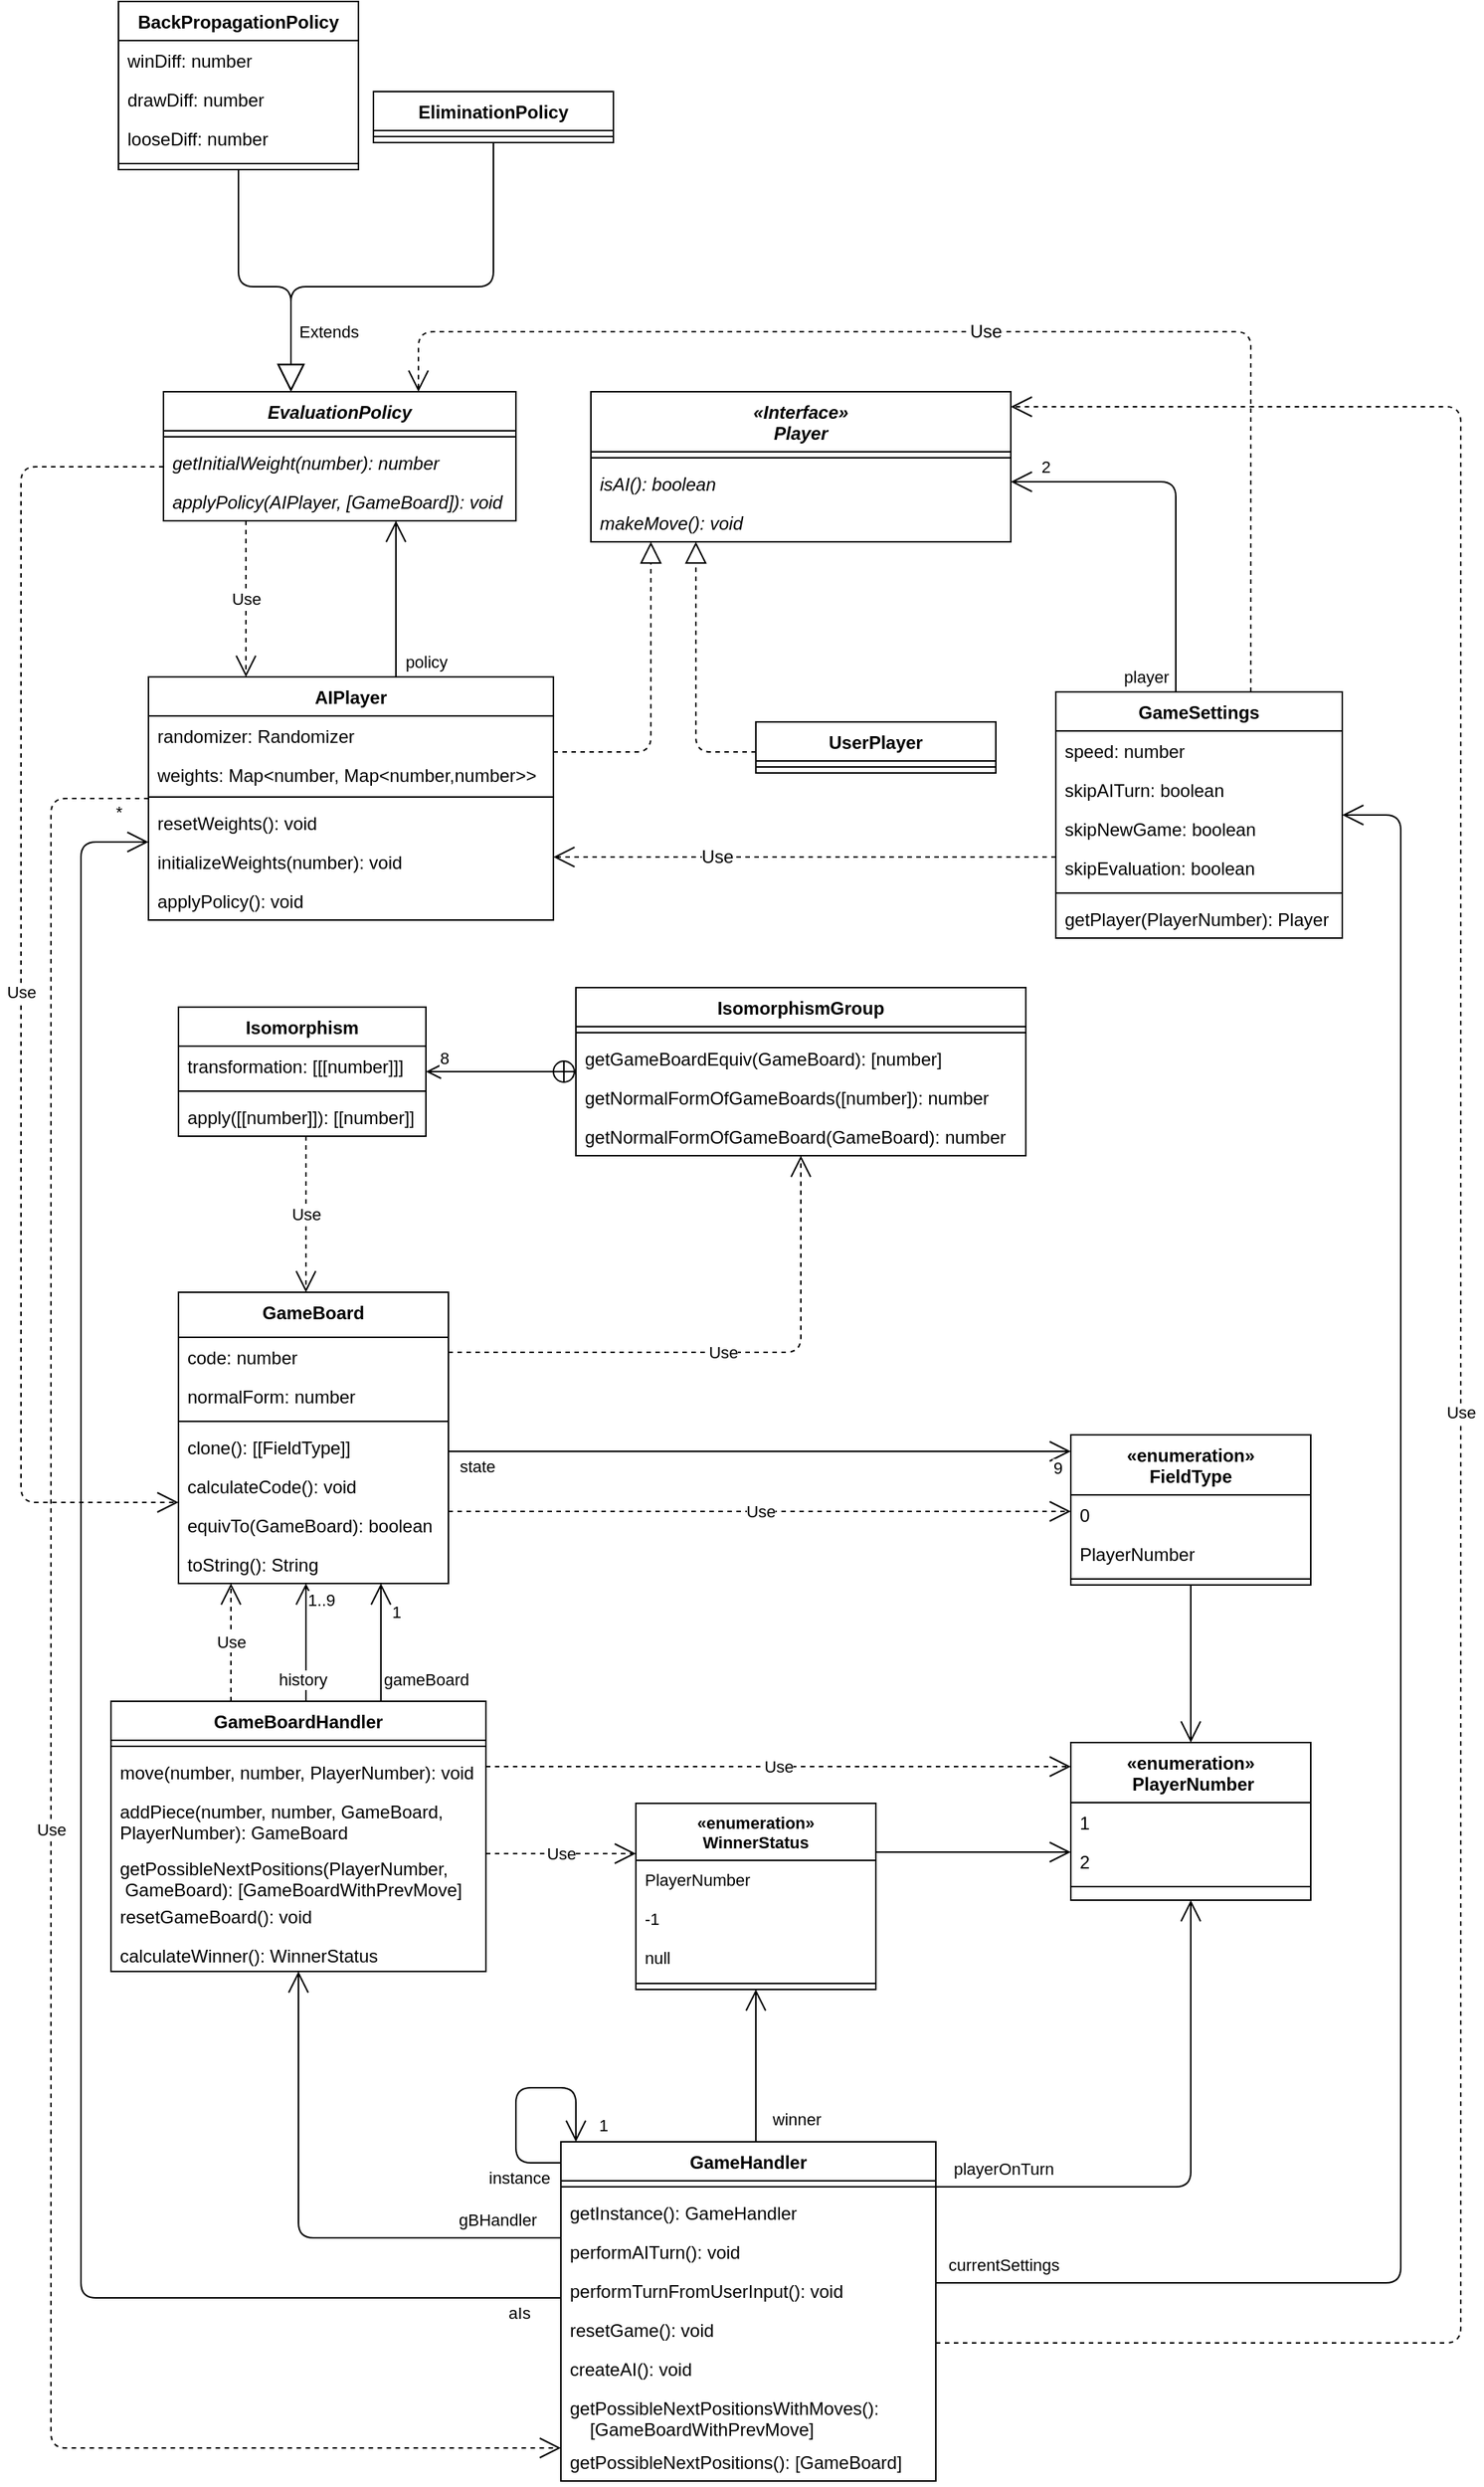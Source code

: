 <mxfile>
    <diagram id="C5RBs43oDa-KdzZeNtuy" name="Page-1">
        <mxGraphModel dx="1406" dy="779" grid="1" gridSize="10" guides="1" tooltips="1" connect="1" arrows="1" fold="1" page="1" pageScale="1" pageWidth="1000" pageHeight="1169" math="0" shadow="0">
            <root>
                <mxCell id="WIyWlLk6GJQsqaUBKTNV-0"/>
                <mxCell id="WIyWlLk6GJQsqaUBKTNV-1" parent="WIyWlLk6GJQsqaUBKTNV-0"/>
                <mxCell id="q7pYmEnO_Y2Cruu0NZZ4-0" value="GameBoard" style="swimlane;fontStyle=1;align=center;verticalAlign=top;childLayout=stackLayout;horizontal=1;startSize=30;horizontalStack=0;resizeParent=1;resizeLast=0;collapsible=1;marginBottom=0;rounded=0;shadow=0;strokeWidth=1;" parent="WIyWlLk6GJQsqaUBKTNV-1" vertex="1">
                    <mxGeometry x="125" y="1800" width="180" height="194" as="geometry">
                        <mxRectangle x="120" y="360" width="160" height="26" as="alternateBounds"/>
                    </mxGeometry>
                </mxCell>
                <mxCell id="q7pYmEnO_Y2Cruu0NZZ4-2" value="code: number" style="text;align=left;verticalAlign=top;spacingLeft=4;spacingRight=4;overflow=hidden;rotatable=0;points=[[0,0.5],[1,0.5]];portConstraint=eastwest;rounded=0;shadow=0;html=0;" parent="q7pYmEnO_Y2Cruu0NZZ4-0" vertex="1">
                    <mxGeometry y="30" width="180" height="26" as="geometry"/>
                </mxCell>
                <mxCell id="52" value="normalForm: number" style="text;strokeColor=none;fillColor=none;align=left;verticalAlign=top;spacingLeft=4;spacingRight=4;overflow=hidden;rotatable=0;points=[[0,0.5],[1,0.5]];portConstraint=eastwest;" parent="q7pYmEnO_Y2Cruu0NZZ4-0" vertex="1">
                    <mxGeometry y="56" width="180" height="26" as="geometry"/>
                </mxCell>
                <mxCell id="q7pYmEnO_Y2Cruu0NZZ4-3" value="" style="line;html=1;strokeWidth=1;align=left;verticalAlign=middle;spacingTop=-1;spacingLeft=3;spacingRight=3;rotatable=0;labelPosition=right;points=[];portConstraint=eastwest;rounded=0;" parent="q7pYmEnO_Y2Cruu0NZZ4-0" vertex="1">
                    <mxGeometry y="82" width="180" height="8" as="geometry"/>
                </mxCell>
                <mxCell id="q7pYmEnO_Y2Cruu0NZZ4-4" value="clone(): [[FieldType]]" style="text;align=left;verticalAlign=top;spacingLeft=4;spacingRight=4;overflow=hidden;rotatable=0;points=[[0,0.5],[1,0.5]];portConstraint=eastwest;fontStyle=0;rounded=0;" parent="q7pYmEnO_Y2Cruu0NZZ4-0" vertex="1">
                    <mxGeometry y="90" width="180" height="26" as="geometry"/>
                </mxCell>
                <mxCell id="q7pYmEnO_Y2Cruu0NZZ4-5" value="calculateCode(): void" style="text;strokeColor=none;fillColor=none;align=left;verticalAlign=top;spacingLeft=4;spacingRight=4;overflow=hidden;rotatable=0;points=[[0,0.5],[1,0.5]];portConstraint=eastwest;fontFamily=Helvetica;fontSize=12;fontColor=default;rounded=0;" parent="q7pYmEnO_Y2Cruu0NZZ4-0" vertex="1">
                    <mxGeometry y="116" width="180" height="26" as="geometry"/>
                </mxCell>
                <mxCell id="65" value="equivTo(GameBoard): boolean" style="text;strokeColor=none;fillColor=none;align=left;verticalAlign=top;spacingLeft=4;spacingRight=4;overflow=hidden;rotatable=0;points=[[0,0.5],[1,0.5]];portConstraint=eastwest;" parent="q7pYmEnO_Y2Cruu0NZZ4-0" vertex="1">
                    <mxGeometry y="142" width="180" height="26" as="geometry"/>
                </mxCell>
                <mxCell id="q7pYmEnO_Y2Cruu0NZZ4-6" value="toString(): String" style="text;strokeColor=none;fillColor=none;align=left;verticalAlign=top;spacingLeft=4;spacingRight=4;overflow=hidden;rotatable=0;points=[[0,0.5],[1,0.5]];portConstraint=eastwest;fontFamily=Helvetica;fontSize=12;fontColor=default;rounded=0;" parent="q7pYmEnO_Y2Cruu0NZZ4-0" vertex="1">
                    <mxGeometry y="168" width="180" height="26" as="geometry"/>
                </mxCell>
                <mxCell id="q7pYmEnO_Y2Cruu0NZZ4-7" value="GameBoardHandler" style="swimlane;fontStyle=1;align=center;verticalAlign=top;childLayout=stackLayout;horizontal=1;startSize=26;horizontalStack=0;resizeParent=1;resizeLast=0;collapsible=1;marginBottom=0;rounded=0;shadow=0;strokeWidth=1;" parent="WIyWlLk6GJQsqaUBKTNV-1" vertex="1">
                    <mxGeometry x="80" y="2072.5" width="250" height="180" as="geometry">
                        <mxRectangle x="120" y="360" width="160" height="26" as="alternateBounds"/>
                    </mxGeometry>
                </mxCell>
                <mxCell id="q7pYmEnO_Y2Cruu0NZZ4-10" value="" style="line;html=1;strokeWidth=1;align=left;verticalAlign=middle;spacingTop=-1;spacingLeft=3;spacingRight=3;rotatable=0;labelPosition=right;points=[];portConstraint=eastwest;rounded=0;" parent="q7pYmEnO_Y2Cruu0NZZ4-7" vertex="1">
                    <mxGeometry y="26" width="250" height="8" as="geometry"/>
                </mxCell>
                <mxCell id="q7pYmEnO_Y2Cruu0NZZ4-11" value="move(number, number, PlayerNumber): void" style="text;align=left;verticalAlign=top;spacingLeft=4;spacingRight=4;overflow=hidden;rotatable=0;points=[[0,0.5],[1,0.5]];portConstraint=eastwest;fontStyle=0;rounded=0;" parent="q7pYmEnO_Y2Cruu0NZZ4-7" vertex="1">
                    <mxGeometry y="34" width="250" height="26" as="geometry"/>
                </mxCell>
                <mxCell id="q7pYmEnO_Y2Cruu0NZZ4-12" value="addPiece(number, number, GameBoard, &#10;PlayerNumber): GameBoard" style="text;strokeColor=none;fillColor=none;align=left;verticalAlign=top;spacingLeft=4;spacingRight=4;overflow=hidden;rotatable=0;points=[[0,0.5],[1,0.5]];portConstraint=eastwest;rounded=0;" parent="q7pYmEnO_Y2Cruu0NZZ4-7" vertex="1">
                    <mxGeometry y="60" width="250" height="38" as="geometry"/>
                </mxCell>
                <mxCell id="48" value="getPossibleNextPositions(PlayerNumber,&#10; GameBoard): [GameBoardWithPrevMove]" style="text;strokeColor=none;fillColor=none;align=left;verticalAlign=top;spacingLeft=4;spacingRight=4;overflow=hidden;rotatable=0;points=[[0,0.5],[1,0.5]];portConstraint=eastwest;" parent="q7pYmEnO_Y2Cruu0NZZ4-7" vertex="1">
                    <mxGeometry y="98" width="250" height="32" as="geometry"/>
                </mxCell>
                <mxCell id="q7pYmEnO_Y2Cruu0NZZ4-13" value="resetGameBoard(): void" style="text;strokeColor=none;fillColor=none;align=left;verticalAlign=top;spacingLeft=4;spacingRight=4;overflow=hidden;rotatable=0;points=[[0,0.5],[1,0.5]];portConstraint=eastwest;rounded=0;" parent="q7pYmEnO_Y2Cruu0NZZ4-7" vertex="1">
                    <mxGeometry y="130" width="250" height="26" as="geometry"/>
                </mxCell>
                <mxCell id="q7pYmEnO_Y2Cruu0NZZ4-14" value="calculateWinner(): WinnerStatus" style="text;strokeColor=none;fillColor=none;align=left;verticalAlign=top;spacingLeft=4;spacingRight=4;overflow=hidden;rotatable=0;points=[[0,0.5],[1,0.5]];portConstraint=eastwest;fontFamily=Helvetica;fontSize=12;fontColor=default;rounded=0;" parent="q7pYmEnO_Y2Cruu0NZZ4-7" vertex="1">
                    <mxGeometry y="156" width="250" height="24" as="geometry"/>
                </mxCell>
                <mxCell id="q7pYmEnO_Y2Cruu0NZZ4-15" value="«enumeration»&#10; PlayerNumber" style="swimlane;fontStyle=1;align=center;verticalAlign=top;childLayout=stackLayout;horizontal=1;startSize=40;horizontalStack=0;resizeParent=1;resizeLast=0;collapsible=1;marginBottom=0;rounded=0;shadow=0;strokeWidth=1;" parent="WIyWlLk6GJQsqaUBKTNV-1" vertex="1">
                    <mxGeometry x="720" y="2100" width="160" height="105" as="geometry">
                        <mxRectangle x="120" y="360" width="160" height="26" as="alternateBounds"/>
                    </mxGeometry>
                </mxCell>
                <mxCell id="q7pYmEnO_Y2Cruu0NZZ4-16" value="1" style="text;align=left;verticalAlign=top;spacingLeft=4;spacingRight=4;overflow=hidden;rotatable=0;points=[[0,0.5],[1,0.5]];portConstraint=eastwest;rounded=0;" parent="q7pYmEnO_Y2Cruu0NZZ4-15" vertex="1">
                    <mxGeometry y="40" width="160" height="26" as="geometry"/>
                </mxCell>
                <mxCell id="q7pYmEnO_Y2Cruu0NZZ4-17" value="2" style="text;align=left;verticalAlign=top;spacingLeft=4;spacingRight=4;overflow=hidden;rotatable=0;points=[[0,0.5],[1,0.5]];portConstraint=eastwest;rounded=0;shadow=0;html=0;" parent="q7pYmEnO_Y2Cruu0NZZ4-15" vertex="1">
                    <mxGeometry y="66" width="160" height="26" as="geometry"/>
                </mxCell>
                <mxCell id="q7pYmEnO_Y2Cruu0NZZ4-18" value="" style="line;html=1;strokeWidth=1;align=left;verticalAlign=middle;spacingTop=-1;spacingLeft=3;spacingRight=3;rotatable=0;labelPosition=right;points=[];portConstraint=eastwest;rounded=0;" parent="q7pYmEnO_Y2Cruu0NZZ4-15" vertex="1">
                    <mxGeometry y="92" width="160" height="8" as="geometry"/>
                </mxCell>
                <mxCell id="q7pYmEnO_Y2Cruu0NZZ4-19" value="«enumeration»&#10;FieldType" style="swimlane;fontStyle=1;align=center;verticalAlign=top;childLayout=stackLayout;horizontal=1;startSize=40;horizontalStack=0;resizeParent=1;resizeParentMax=0;resizeLast=0;collapsible=1;marginBottom=0;rounded=0;" parent="WIyWlLk6GJQsqaUBKTNV-1" vertex="1">
                    <mxGeometry x="720" y="1895" width="160" height="100" as="geometry"/>
                </mxCell>
                <mxCell id="q7pYmEnO_Y2Cruu0NZZ4-20" value="0" style="text;strokeColor=none;fillColor=none;align=left;verticalAlign=top;spacingLeft=4;spacingRight=4;overflow=hidden;rotatable=0;points=[[0,0.5],[1,0.5]];portConstraint=eastwest;rounded=0;" parent="q7pYmEnO_Y2Cruu0NZZ4-19" vertex="1">
                    <mxGeometry y="40" width="160" height="26" as="geometry"/>
                </mxCell>
                <mxCell id="q7pYmEnO_Y2Cruu0NZZ4-21" value="PlayerNumber" style="text;strokeColor=none;fillColor=none;align=left;verticalAlign=top;spacingLeft=4;spacingRight=4;overflow=hidden;rotatable=0;points=[[0,0.5],[1,0.5]];portConstraint=eastwest;rounded=0;" parent="q7pYmEnO_Y2Cruu0NZZ4-19" vertex="1">
                    <mxGeometry y="66" width="160" height="26" as="geometry"/>
                </mxCell>
                <mxCell id="q7pYmEnO_Y2Cruu0NZZ4-22" value="" style="line;strokeWidth=1;fillColor=none;align=left;verticalAlign=middle;spacingTop=-1;spacingLeft=3;spacingRight=3;rotatable=0;labelPosition=right;points=[];portConstraint=eastwest;strokeColor=inherit;rounded=0;" parent="q7pYmEnO_Y2Cruu0NZZ4-19" vertex="1">
                    <mxGeometry y="92" width="160" height="8" as="geometry"/>
                </mxCell>
                <mxCell id="q7pYmEnO_Y2Cruu0NZZ4-23" value="Use" style="endArrow=open;endSize=12;dashed=1;html=1;edgeStyle=orthogonalEdgeStyle;rounded=0;" parent="WIyWlLk6GJQsqaUBKTNV-1" source="q7pYmEnO_Y2Cruu0NZZ4-7" target="q7pYmEnO_Y2Cruu0NZZ4-0" edge="1">
                    <mxGeometry width="160" relative="1" as="geometry">
                        <mxPoint x="390" y="2221" as="sourcePoint"/>
                        <mxPoint x="550" y="2221" as="targetPoint"/>
                        <Array as="points">
                            <mxPoint x="160" y="2016"/>
                            <mxPoint x="160" y="2016"/>
                        </Array>
                    </mxGeometry>
                </mxCell>
                <mxCell id="q7pYmEnO_Y2Cruu0NZZ4-24" value="9" style="endArrow=open;endSize=12;html=1;edgeStyle=elbowEdgeStyle;rounded=1;" parent="WIyWlLk6GJQsqaUBKTNV-1" source="q7pYmEnO_Y2Cruu0NZZ4-0" target="q7pYmEnO_Y2Cruu0NZZ4-19" edge="1">
                    <mxGeometry x="0.954" y="-11" width="160" relative="1" as="geometry">
                        <mxPoint x="390" y="2221" as="sourcePoint"/>
                        <mxPoint x="550" y="2221" as="targetPoint"/>
                        <Array as="points">
                            <mxPoint x="550" y="1906"/>
                            <mxPoint x="580" y="1916"/>
                        </Array>
                        <mxPoint as="offset"/>
                    </mxGeometry>
                </mxCell>
                <mxCell id="19" value="state" style="edgeLabel;html=1;align=center;verticalAlign=middle;resizable=0;points=[];" parent="q7pYmEnO_Y2Cruu0NZZ4-24" vertex="1" connectable="0">
                    <mxGeometry x="-0.874" y="-4" relative="1" as="geometry">
                        <mxPoint x="-7" y="6" as="offset"/>
                    </mxGeometry>
                </mxCell>
                <mxCell id="q7pYmEnO_Y2Cruu0NZZ4-25" value="«enumeration»&#10;WinnerStatus" style="swimlane;fontStyle=1;align=center;verticalAlign=top;childLayout=stackLayout;horizontal=1;startSize=38;horizontalStack=0;resizeParent=1;resizeParentMax=0;resizeLast=0;collapsible=1;marginBottom=0;fontFamily=Helvetica;fontSize=11;fontColor=default;rounded=0;" parent="WIyWlLk6GJQsqaUBKTNV-1" vertex="1">
                    <mxGeometry x="430" y="2140.5" width="160" height="124" as="geometry"/>
                </mxCell>
                <mxCell id="q7pYmEnO_Y2Cruu0NZZ4-26" value="PlayerNumber" style="text;strokeColor=none;fillColor=none;align=left;verticalAlign=top;spacingLeft=4;spacingRight=4;overflow=hidden;rotatable=0;points=[[0,0.5],[1,0.5]];portConstraint=eastwest;fontFamily=Helvetica;fontSize=11;fontColor=default;rounded=0;" parent="q7pYmEnO_Y2Cruu0NZZ4-25" vertex="1">
                    <mxGeometry y="38" width="160" height="26" as="geometry"/>
                </mxCell>
                <mxCell id="q7pYmEnO_Y2Cruu0NZZ4-27" value="-1" style="text;strokeColor=none;fillColor=none;align=left;verticalAlign=top;spacingLeft=4;spacingRight=4;overflow=hidden;rotatable=0;points=[[0,0.5],[1,0.5]];portConstraint=eastwest;fontFamily=Helvetica;fontSize=11;fontColor=default;rounded=0;" parent="q7pYmEnO_Y2Cruu0NZZ4-25" vertex="1">
                    <mxGeometry y="64" width="160" height="26" as="geometry"/>
                </mxCell>
                <mxCell id="q7pYmEnO_Y2Cruu0NZZ4-28" value="null" style="text;strokeColor=none;fillColor=none;align=left;verticalAlign=top;spacingLeft=4;spacingRight=4;overflow=hidden;rotatable=0;points=[[0,0.5],[1,0.5]];portConstraint=eastwest;fontFamily=Helvetica;fontSize=11;fontColor=default;rounded=0;" parent="q7pYmEnO_Y2Cruu0NZZ4-25" vertex="1">
                    <mxGeometry y="90" width="160" height="26" as="geometry"/>
                </mxCell>
                <mxCell id="q7pYmEnO_Y2Cruu0NZZ4-29" value="" style="line;strokeWidth=1;fillColor=none;align=left;verticalAlign=middle;spacingTop=-1;spacingLeft=3;spacingRight=3;rotatable=0;labelPosition=right;points=[];portConstraint=eastwest;strokeColor=inherit;fontFamily=Helvetica;fontSize=11;fontColor=default;rounded=0;" parent="q7pYmEnO_Y2Cruu0NZZ4-25" vertex="1">
                    <mxGeometry y="116" width="160" height="8" as="geometry"/>
                </mxCell>
                <mxCell id="q7pYmEnO_Y2Cruu0NZZ4-30" value="Use" style="endArrow=open;endSize=12;dashed=1;html=1;rounded=1;labelBackgroundColor=default;strokeColor=default;fontFamily=Helvetica;fontSize=11;fontColor=default;shape=connector;edgeStyle=elbowEdgeStyle;" parent="WIyWlLk6GJQsqaUBKTNV-1" source="q7pYmEnO_Y2Cruu0NZZ4-7" target="q7pYmEnO_Y2Cruu0NZZ4-25" edge="1">
                    <mxGeometry width="160" relative="1" as="geometry">
                        <mxPoint x="390" y="2221" as="sourcePoint"/>
                        <mxPoint x="550" y="2221" as="targetPoint"/>
                        <Array as="points">
                            <mxPoint x="390" y="2174"/>
                        </Array>
                    </mxGeometry>
                </mxCell>
                <mxCell id="q7pYmEnO_Y2Cruu0NZZ4-32" value="winner" style="endArrow=open;endSize=12;html=1;rounded=0;labelBackgroundColor=default;strokeColor=default;fontFamily=Helvetica;fontSize=11;fontColor=default;shape=connector;edgeStyle=elbowEdgeStyle;" parent="WIyWlLk6GJQsqaUBKTNV-1" source="q7pYmEnO_Y2Cruu0NZZ4-110" target="q7pYmEnO_Y2Cruu0NZZ4-25" edge="1">
                    <mxGeometry x="-0.696" y="-27" width="160" relative="1" as="geometry">
                        <mxPoint x="520.0" y="2331" as="sourcePoint"/>
                        <mxPoint x="690" y="2431" as="targetPoint"/>
                        <mxPoint as="offset"/>
                    </mxGeometry>
                </mxCell>
                <mxCell id="q7pYmEnO_Y2Cruu0NZZ4-34" value="Isomorphism" style="swimlane;fontStyle=1;align=center;verticalAlign=top;childLayout=stackLayout;horizontal=1;startSize=26;horizontalStack=0;resizeParent=1;resizeParentMax=0;resizeLast=0;collapsible=1;marginBottom=0;rounded=0;" parent="WIyWlLk6GJQsqaUBKTNV-1" vertex="1">
                    <mxGeometry x="125" y="1610" width="165" height="86" as="geometry"/>
                </mxCell>
                <mxCell id="q7pYmEnO_Y2Cruu0NZZ4-35" value="transformation: [[[number]]]" style="text;strokeColor=none;fillColor=none;align=left;verticalAlign=top;spacingLeft=4;spacingRight=4;overflow=hidden;rotatable=0;points=[[0,0.5],[1,0.5]];portConstraint=eastwest;rounded=0;" parent="q7pYmEnO_Y2Cruu0NZZ4-34" vertex="1">
                    <mxGeometry y="26" width="165" height="26" as="geometry"/>
                </mxCell>
                <mxCell id="q7pYmEnO_Y2Cruu0NZZ4-36" value="" style="line;strokeWidth=1;fillColor=none;align=left;verticalAlign=middle;spacingTop=-1;spacingLeft=3;spacingRight=3;rotatable=0;labelPosition=right;points=[];portConstraint=eastwest;strokeColor=inherit;rounded=0;" parent="q7pYmEnO_Y2Cruu0NZZ4-34" vertex="1">
                    <mxGeometry y="52" width="165" height="8" as="geometry"/>
                </mxCell>
                <mxCell id="q7pYmEnO_Y2Cruu0NZZ4-37" value="apply([[number]]): [[number]]" style="text;strokeColor=none;fillColor=none;align=left;verticalAlign=top;spacingLeft=4;spacingRight=4;overflow=hidden;rotatable=0;points=[[0,0.5],[1,0.5]];portConstraint=eastwest;rounded=0;" parent="q7pYmEnO_Y2Cruu0NZZ4-34" vertex="1">
                    <mxGeometry y="60" width="165" height="26" as="geometry"/>
                </mxCell>
                <mxCell id="q7pYmEnO_Y2Cruu0NZZ4-39" value="IsomorphismGroup" style="swimlane;fontStyle=1;align=center;verticalAlign=top;childLayout=stackLayout;horizontal=1;startSize=26;horizontalStack=0;resizeParent=1;resizeParentMax=0;resizeLast=0;collapsible=1;marginBottom=0;rounded=0;" parent="WIyWlLk6GJQsqaUBKTNV-1" vertex="1">
                    <mxGeometry x="390" y="1597" width="300" height="112" as="geometry"/>
                </mxCell>
                <mxCell id="q7pYmEnO_Y2Cruu0NZZ4-48" value="" style="line;strokeWidth=1;fillColor=none;align=left;verticalAlign=middle;spacingTop=-1;spacingLeft=3;spacingRight=3;rotatable=0;labelPosition=right;points=[];portConstraint=eastwest;strokeColor=inherit;rounded=0;" parent="q7pYmEnO_Y2Cruu0NZZ4-39" vertex="1">
                    <mxGeometry y="26" width="300" height="8" as="geometry"/>
                </mxCell>
                <mxCell id="q7pYmEnO_Y2Cruu0NZZ4-50" value="getGameBoardEquiv(GameBoard): [number]" style="text;strokeColor=none;fillColor=none;align=left;verticalAlign=top;spacingLeft=4;spacingRight=4;overflow=hidden;rotatable=0;points=[[0,0.5],[1,0.5]];portConstraint=eastwest;rounded=0;" parent="q7pYmEnO_Y2Cruu0NZZ4-39" vertex="1">
                    <mxGeometry y="34" width="300" height="26" as="geometry"/>
                </mxCell>
                <mxCell id="50" value="getNormalFormOfGameBoards([number]): number" style="text;strokeColor=none;fillColor=none;align=left;verticalAlign=top;spacingLeft=4;spacingRight=4;overflow=hidden;rotatable=0;points=[[0,0.5],[1,0.5]];portConstraint=eastwest;" parent="q7pYmEnO_Y2Cruu0NZZ4-39" vertex="1">
                    <mxGeometry y="60" width="300" height="26" as="geometry"/>
                </mxCell>
                <mxCell id="51" value="getNormalFormOfGameBoard(GameBoard): number" style="text;strokeColor=none;fillColor=none;align=left;verticalAlign=top;spacingLeft=4;spacingRight=4;overflow=hidden;rotatable=0;points=[[0,0.5],[1,0.5]];portConstraint=eastwest;" parent="q7pYmEnO_Y2Cruu0NZZ4-39" vertex="1">
                    <mxGeometry y="86" width="300" height="26" as="geometry"/>
                </mxCell>
                <mxCell id="q7pYmEnO_Y2Cruu0NZZ4-71" value="AIPlayer" style="swimlane;fontStyle=1;align=center;verticalAlign=top;childLayout=stackLayout;horizontal=1;startSize=26;horizontalStack=0;resizeParent=1;resizeParentMax=0;resizeLast=0;collapsible=1;marginBottom=0;" parent="WIyWlLk6GJQsqaUBKTNV-1" vertex="1">
                    <mxGeometry x="105" y="1390" width="270" height="162" as="geometry"/>
                </mxCell>
                <mxCell id="74" value="randomizer: Randomizer" style="text;strokeColor=none;fillColor=none;align=left;verticalAlign=top;spacingLeft=4;spacingRight=4;overflow=hidden;rotatable=0;points=[[0,0.5],[1,0.5]];portConstraint=eastwest;" vertex="1" parent="q7pYmEnO_Y2Cruu0NZZ4-71">
                    <mxGeometry y="26" width="270" height="26" as="geometry"/>
                </mxCell>
                <mxCell id="q7pYmEnO_Y2Cruu0NZZ4-73" value="weights: Map&lt;number, Map&lt;number,number&gt;&gt;" style="text;strokeColor=none;fillColor=none;align=left;verticalAlign=top;spacingLeft=4;spacingRight=4;overflow=hidden;rotatable=0;points=[[0,0.5],[1,0.5]];portConstraint=eastwest;" parent="q7pYmEnO_Y2Cruu0NZZ4-71" vertex="1">
                    <mxGeometry y="52" width="270" height="24" as="geometry"/>
                </mxCell>
                <mxCell id="q7pYmEnO_Y2Cruu0NZZ4-74" value="" style="line;strokeWidth=1;fillColor=none;align=left;verticalAlign=middle;spacingTop=-1;spacingLeft=3;spacingRight=3;rotatable=0;labelPosition=right;points=[];portConstraint=eastwest;strokeColor=inherit;" parent="q7pYmEnO_Y2Cruu0NZZ4-71" vertex="1">
                    <mxGeometry y="76" width="270" height="8" as="geometry"/>
                </mxCell>
                <mxCell id="63" value="resetWeights(): void" style="text;strokeColor=none;fillColor=none;align=left;verticalAlign=top;spacingLeft=4;spacingRight=4;overflow=hidden;rotatable=0;points=[[0,0.5],[1,0.5]];portConstraint=eastwest;" parent="q7pYmEnO_Y2Cruu0NZZ4-71" vertex="1">
                    <mxGeometry y="84" width="270" height="26" as="geometry"/>
                </mxCell>
                <mxCell id="53" value="initializeWeights(number): void" style="text;strokeColor=none;fillColor=none;align=left;verticalAlign=top;spacingLeft=4;spacingRight=4;overflow=hidden;rotatable=0;points=[[0,0.5],[1,0.5]];portConstraint=eastwest;" parent="q7pYmEnO_Y2Cruu0NZZ4-71" vertex="1">
                    <mxGeometry y="110" width="270" height="26" as="geometry"/>
                </mxCell>
                <mxCell id="68" value="applyPolicy(): void" style="text;strokeColor=none;fillColor=none;align=left;verticalAlign=top;spacingLeft=4;spacingRight=4;overflow=hidden;rotatable=0;points=[[0,0.5],[1,0.5]];portConstraint=eastwest;" parent="q7pYmEnO_Y2Cruu0NZZ4-71" vertex="1">
                    <mxGeometry y="136" width="270" height="26" as="geometry"/>
                </mxCell>
                <mxCell id="q7pYmEnO_Y2Cruu0NZZ4-77" value="«Interface»&#10;Player" style="swimlane;fontStyle=3;align=center;verticalAlign=top;childLayout=stackLayout;horizontal=1;startSize=40;horizontalStack=0;resizeParent=1;resizeParentMax=0;resizeLast=0;collapsible=1;marginBottom=0;" parent="WIyWlLk6GJQsqaUBKTNV-1" vertex="1">
                    <mxGeometry x="400" y="1200" width="280" height="100" as="geometry"/>
                </mxCell>
                <mxCell id="q7pYmEnO_Y2Cruu0NZZ4-78" value="" style="line;strokeWidth=1;fillColor=none;align=left;verticalAlign=middle;spacingTop=-1;spacingLeft=3;spacingRight=3;rotatable=0;labelPosition=right;points=[];portConstraint=eastwest;strokeColor=inherit;" parent="q7pYmEnO_Y2Cruu0NZZ4-77" vertex="1">
                    <mxGeometry y="40" width="280" height="8" as="geometry"/>
                </mxCell>
                <mxCell id="q7pYmEnO_Y2Cruu0NZZ4-79" value="isAI(): boolean" style="text;strokeColor=none;fillColor=none;align=left;verticalAlign=top;spacingLeft=4;spacingRight=4;overflow=hidden;rotatable=0;points=[[0,0.5],[1,0.5]];portConstraint=eastwest;fontStyle=2" parent="q7pYmEnO_Y2Cruu0NZZ4-77" vertex="1">
                    <mxGeometry y="48" width="280" height="26" as="geometry"/>
                </mxCell>
                <mxCell id="q7pYmEnO_Y2Cruu0NZZ4-75" value="makeMove(): void" style="text;strokeColor=none;fillColor=none;align=left;verticalAlign=top;spacingLeft=4;spacingRight=4;overflow=hidden;rotatable=0;points=[[0,0.5],[1,0.5]];portConstraint=eastwest;fontStyle=2" parent="q7pYmEnO_Y2Cruu0NZZ4-77" vertex="1">
                    <mxGeometry y="74" width="280" height="26" as="geometry"/>
                </mxCell>
                <mxCell id="q7pYmEnO_Y2Cruu0NZZ4-80" value="UserPlayer" style="swimlane;fontStyle=1;align=center;verticalAlign=top;childLayout=stackLayout;horizontal=1;startSize=26;horizontalStack=0;resizeParent=1;resizeParentMax=0;resizeLast=0;collapsible=1;marginBottom=0;labelBackgroundColor=none;fillStyle=auto;" parent="WIyWlLk6GJQsqaUBKTNV-1" vertex="1">
                    <mxGeometry x="510" y="1420" width="160" height="34" as="geometry"/>
                </mxCell>
                <mxCell id="q7pYmEnO_Y2Cruu0NZZ4-81" value="" style="line;strokeWidth=1;fillColor=none;align=left;verticalAlign=middle;spacingTop=-1;spacingLeft=3;spacingRight=3;rotatable=0;labelPosition=right;points=[];portConstraint=eastwest;strokeColor=inherit;labelBackgroundColor=#FF3333;fillStyle=auto;" parent="q7pYmEnO_Y2Cruu0NZZ4-80" vertex="1">
                    <mxGeometry y="26" width="160" height="8" as="geometry"/>
                </mxCell>
                <mxCell id="q7pYmEnO_Y2Cruu0NZZ4-84" value="EvaluationPolicy" style="swimlane;fontStyle=3;align=center;verticalAlign=top;childLayout=stackLayout;horizontal=1;startSize=26;horizontalStack=0;resizeParent=1;resizeParentMax=0;resizeLast=0;collapsible=1;marginBottom=0;" parent="WIyWlLk6GJQsqaUBKTNV-1" vertex="1">
                    <mxGeometry x="115" y="1200" width="235" height="86" as="geometry"/>
                </mxCell>
                <mxCell id="q7pYmEnO_Y2Cruu0NZZ4-85" value="" style="line;strokeWidth=1;fillColor=none;align=left;verticalAlign=middle;spacingTop=-1;spacingLeft=3;spacingRight=3;rotatable=0;labelPosition=right;points=[];portConstraint=eastwest;strokeColor=inherit;" parent="q7pYmEnO_Y2Cruu0NZZ4-84" vertex="1">
                    <mxGeometry y="26" width="235" height="8" as="geometry"/>
                </mxCell>
                <mxCell id="70" value="getInitialWeight(number): number" style="text;strokeColor=none;fillColor=none;align=left;verticalAlign=top;spacingLeft=4;spacingRight=4;overflow=hidden;rotatable=0;points=[[0,0.5],[1,0.5]];portConstraint=eastwest;fontStyle=2" parent="q7pYmEnO_Y2Cruu0NZZ4-84" vertex="1">
                    <mxGeometry y="34" width="235" height="26" as="geometry"/>
                </mxCell>
                <mxCell id="q7pYmEnO_Y2Cruu0NZZ4-86" value="applyPolicy(AIPlayer, [GameBoard]): void" style="text;strokeColor=none;fillColor=none;align=left;verticalAlign=top;spacingLeft=4;spacingRight=4;overflow=hidden;rotatable=0;points=[[0,0.5],[1,0.5]];portConstraint=eastwest;fontStyle=2" parent="q7pYmEnO_Y2Cruu0NZZ4-84" vertex="1">
                    <mxGeometry y="60" width="235" height="26" as="geometry"/>
                </mxCell>
                <mxCell id="q7pYmEnO_Y2Cruu0NZZ4-87" value="EliminationPolicy" style="swimlane;fontStyle=1;align=center;verticalAlign=top;childLayout=stackLayout;horizontal=1;startSize=26;horizontalStack=0;resizeParent=1;resizeParentMax=0;resizeLast=0;collapsible=1;marginBottom=0;" parent="WIyWlLk6GJQsqaUBKTNV-1" vertex="1">
                    <mxGeometry x="255" y="1000" width="160" height="34" as="geometry"/>
                </mxCell>
                <mxCell id="q7pYmEnO_Y2Cruu0NZZ4-88" value="" style="line;strokeWidth=1;fillColor=none;align=left;verticalAlign=middle;spacingTop=-1;spacingLeft=3;spacingRight=3;rotatable=0;labelPosition=right;points=[];portConstraint=eastwest;strokeColor=inherit;" parent="q7pYmEnO_Y2Cruu0NZZ4-87" vertex="1">
                    <mxGeometry y="26" width="160" height="8" as="geometry"/>
                </mxCell>
                <mxCell id="q7pYmEnO_Y2Cruu0NZZ4-89" value="BackPropagationPolicy" style="swimlane;fontStyle=1;align=center;verticalAlign=top;childLayout=stackLayout;horizontal=1;startSize=26;horizontalStack=0;resizeParent=1;resizeParentMax=0;resizeLast=0;collapsible=1;marginBottom=0;" parent="WIyWlLk6GJQsqaUBKTNV-1" vertex="1">
                    <mxGeometry x="85" y="940" width="160" height="112" as="geometry"/>
                </mxCell>
                <mxCell id="q7pYmEnO_Y2Cruu0NZZ4-90" value="winDiff: number" style="text;strokeColor=none;fillColor=none;align=left;verticalAlign=top;spacingLeft=4;spacingRight=4;overflow=hidden;rotatable=0;points=[[0,0.5],[1,0.5]];portConstraint=eastwest;" parent="q7pYmEnO_Y2Cruu0NZZ4-89" vertex="1">
                    <mxGeometry y="26" width="160" height="26" as="geometry"/>
                </mxCell>
                <mxCell id="q7pYmEnO_Y2Cruu0NZZ4-91" value="drawDiff: number" style="text;strokeColor=none;fillColor=none;align=left;verticalAlign=top;spacingLeft=4;spacingRight=4;overflow=hidden;rotatable=0;points=[[0,0.5],[1,0.5]];portConstraint=eastwest;" parent="q7pYmEnO_Y2Cruu0NZZ4-89" vertex="1">
                    <mxGeometry y="52" width="160" height="26" as="geometry"/>
                </mxCell>
                <mxCell id="q7pYmEnO_Y2Cruu0NZZ4-92" value="looseDiff: number" style="text;strokeColor=none;fillColor=none;align=left;verticalAlign=top;spacingLeft=4;spacingRight=4;overflow=hidden;rotatable=0;points=[[0,0.5],[1,0.5]];portConstraint=eastwest;" parent="q7pYmEnO_Y2Cruu0NZZ4-89" vertex="1">
                    <mxGeometry y="78" width="160" height="26" as="geometry"/>
                </mxCell>
                <mxCell id="q7pYmEnO_Y2Cruu0NZZ4-93" value="" style="line;strokeWidth=1;fillColor=none;align=left;verticalAlign=middle;spacingTop=-1;spacingLeft=3;spacingRight=3;rotatable=0;labelPosition=right;points=[];portConstraint=eastwest;strokeColor=inherit;" parent="q7pYmEnO_Y2Cruu0NZZ4-89" vertex="1">
                    <mxGeometry y="104" width="160" height="8" as="geometry"/>
                </mxCell>
                <mxCell id="q7pYmEnO_Y2Cruu0NZZ4-94" value="Extends" style="endArrow=block;endSize=16;endFill=0;html=1;edgeStyle=orthogonalEdgeStyle;elbow=vertical;" parent="WIyWlLk6GJQsqaUBKTNV-1" source="q7pYmEnO_Y2Cruu0NZZ4-87" target="q7pYmEnO_Y2Cruu0NZZ4-84" edge="1">
                    <mxGeometry x="0.734" y="25" width="160" relative="1" as="geometry">
                        <mxPoint x="415" y="1340" as="sourcePoint"/>
                        <mxPoint x="375" y="1470" as="targetPoint"/>
                        <Array as="points">
                            <mxPoint x="335" y="1130"/>
                            <mxPoint x="200" y="1130"/>
                        </Array>
                        <mxPoint as="offset"/>
                    </mxGeometry>
                </mxCell>
                <mxCell id="q7pYmEnO_Y2Cruu0NZZ4-95" value="" style="endArrow=block;endSize=16;endFill=0;html=1;edgeStyle=orthogonalEdgeStyle;elbow=vertical;" parent="WIyWlLk6GJQsqaUBKTNV-1" source="q7pYmEnO_Y2Cruu0NZZ4-89" target="q7pYmEnO_Y2Cruu0NZZ4-84" edge="1">
                    <mxGeometry x="-0.257" y="-20" width="160" relative="1" as="geometry">
                        <mxPoint x="445" y="1332.153" as="sourcePoint"/>
                        <mxPoint x="315" y="1340.525" as="targetPoint"/>
                        <Array as="points">
                            <mxPoint x="165" y="1130"/>
                            <mxPoint x="200" y="1130"/>
                        </Array>
                        <mxPoint as="offset"/>
                    </mxGeometry>
                </mxCell>
                <mxCell id="q7pYmEnO_Y2Cruu0NZZ4-96" value="Use" style="endArrow=open;endSize=12;dashed=1;html=1;edgeStyle=elbowEdgeStyle;" parent="WIyWlLk6GJQsqaUBKTNV-1" source="q7pYmEnO_Y2Cruu0NZZ4-84" target="q7pYmEnO_Y2Cruu0NZZ4-71" edge="1">
                    <mxGeometry width="160" relative="1" as="geometry">
                        <mxPoint x="465" y="1460" as="sourcePoint"/>
                        <mxPoint x="625" y="1460" as="targetPoint"/>
                        <Array as="points">
                            <mxPoint x="170" y="1290"/>
                        </Array>
                    </mxGeometry>
                </mxCell>
                <mxCell id="q7pYmEnO_Y2Cruu0NZZ4-97" value="Use" style="endArrow=open;endSize=12;dashed=1;html=1;edgeStyle=orthogonalEdgeStyle;elbow=vertical;" parent="WIyWlLk6GJQsqaUBKTNV-1" source="q7pYmEnO_Y2Cruu0NZZ4-84" target="q7pYmEnO_Y2Cruu0NZZ4-0" edge="1">
                    <mxGeometry width="160" relative="1" as="geometry">
                        <mxPoint x="465" y="1890" as="sourcePoint"/>
                        <mxPoint x="625" y="1890" as="targetPoint"/>
                        <Array as="points">
                            <mxPoint x="20" y="1250"/>
                            <mxPoint x="20" y="1940"/>
                        </Array>
                    </mxGeometry>
                </mxCell>
                <mxCell id="q7pYmEnO_Y2Cruu0NZZ4-98" value="GameSettings" style="swimlane;fontStyle=1;align=center;verticalAlign=top;childLayout=stackLayout;horizontal=1;startSize=26;horizontalStack=0;resizeParent=1;resizeParentMax=0;resizeLast=0;collapsible=1;marginBottom=0;" parent="WIyWlLk6GJQsqaUBKTNV-1" vertex="1">
                    <mxGeometry x="710" y="1400" width="191" height="164" as="geometry"/>
                </mxCell>
                <mxCell id="q7pYmEnO_Y2Cruu0NZZ4-101" value="speed: number" style="text;strokeColor=none;fillColor=none;align=left;verticalAlign=top;spacingLeft=4;spacingRight=4;overflow=hidden;rotatable=0;points=[[0,0.5],[1,0.5]];portConstraint=eastwest;" parent="q7pYmEnO_Y2Cruu0NZZ4-98" vertex="1">
                    <mxGeometry y="26" width="191" height="26" as="geometry"/>
                </mxCell>
                <mxCell id="q7pYmEnO_Y2Cruu0NZZ4-103" value="skipAITurn: boolean" style="text;strokeColor=none;fillColor=none;align=left;verticalAlign=top;spacingLeft=4;spacingRight=4;overflow=hidden;rotatable=0;points=[[0,0.5],[1,0.5]];portConstraint=eastwest;" parent="q7pYmEnO_Y2Cruu0NZZ4-98" vertex="1">
                    <mxGeometry y="52" width="191" height="26" as="geometry"/>
                </mxCell>
                <mxCell id="q7pYmEnO_Y2Cruu0NZZ4-104" value="skipNewGame: boolean" style="text;strokeColor=none;fillColor=none;align=left;verticalAlign=top;spacingLeft=4;spacingRight=4;overflow=hidden;rotatable=0;points=[[0,0.5],[1,0.5]];portConstraint=eastwest;" parent="q7pYmEnO_Y2Cruu0NZZ4-98" vertex="1">
                    <mxGeometry y="78" width="191" height="26" as="geometry"/>
                </mxCell>
                <mxCell id="q7pYmEnO_Y2Cruu0NZZ4-105" value="skipEvaluation: boolean" style="text;strokeColor=none;fillColor=none;align=left;verticalAlign=top;spacingLeft=4;spacingRight=4;overflow=hidden;rotatable=0;points=[[0,0.5],[1,0.5]];portConstraint=eastwest;" parent="q7pYmEnO_Y2Cruu0NZZ4-98" vertex="1">
                    <mxGeometry y="104" width="191" height="26" as="geometry"/>
                </mxCell>
                <mxCell id="q7pYmEnO_Y2Cruu0NZZ4-106" value="" style="line;strokeWidth=1;fillColor=none;align=left;verticalAlign=middle;spacingTop=-1;spacingLeft=3;spacingRight=3;rotatable=0;labelPosition=right;points=[];portConstraint=eastwest;strokeColor=inherit;" parent="q7pYmEnO_Y2Cruu0NZZ4-98" vertex="1">
                    <mxGeometry y="130" width="191" height="8" as="geometry"/>
                </mxCell>
                <mxCell id="q7pYmEnO_Y2Cruu0NZZ4-108" value="getPlayer(PlayerNumber): Player" style="text;strokeColor=none;fillColor=none;align=left;verticalAlign=top;spacingLeft=4;spacingRight=4;overflow=hidden;rotatable=0;points=[[0,0.5],[1,0.5]];portConstraint=eastwest;" parent="q7pYmEnO_Y2Cruu0NZZ4-98" vertex="1">
                    <mxGeometry y="138" width="191" height="26" as="geometry"/>
                </mxCell>
                <mxCell id="q7pYmEnO_Y2Cruu0NZZ4-110" value="GameHandler" style="swimlane;fontStyle=1;align=center;verticalAlign=top;childLayout=stackLayout;horizontal=1;startSize=26;horizontalStack=0;resizeParent=1;resizeParentMax=0;resizeLast=0;collapsible=1;marginBottom=0;labelBackgroundColor=default;fillStyle=auto;" parent="WIyWlLk6GJQsqaUBKTNV-1" vertex="1">
                    <mxGeometry x="380" y="2366" width="250" height="226" as="geometry"/>
                </mxCell>
                <mxCell id="q7pYmEnO_Y2Cruu0NZZ4-116" value="" style="line;strokeWidth=1;fillColor=none;align=left;verticalAlign=middle;spacingTop=-1;spacingLeft=3;spacingRight=3;rotatable=0;labelPosition=right;points=[];portConstraint=eastwest;strokeColor=inherit;" parent="q7pYmEnO_Y2Cruu0NZZ4-110" vertex="1">
                    <mxGeometry y="26" width="250" height="8" as="geometry"/>
                </mxCell>
                <mxCell id="q7pYmEnO_Y2Cruu0NZZ4-117" value="getInstance(): GameHandler" style="text;strokeColor=none;fillColor=none;align=left;verticalAlign=top;spacingLeft=4;spacingRight=4;overflow=hidden;rotatable=0;points=[[0,0.5],[1,0.5]];portConstraint=eastwest;" parent="q7pYmEnO_Y2Cruu0NZZ4-110" vertex="1">
                    <mxGeometry y="34" width="250" height="26" as="geometry"/>
                </mxCell>
                <mxCell id="q7pYmEnO_Y2Cruu0NZZ4-118" value="performAITurn(): void" style="text;strokeColor=none;fillColor=none;align=left;verticalAlign=top;spacingLeft=4;spacingRight=4;overflow=hidden;rotatable=0;points=[[0,0.5],[1,0.5]];portConstraint=eastwest;" parent="q7pYmEnO_Y2Cruu0NZZ4-110" vertex="1">
                    <mxGeometry y="60" width="250" height="26" as="geometry"/>
                </mxCell>
                <mxCell id="q7pYmEnO_Y2Cruu0NZZ4-107" value="performTurnFromUserInput(): void" style="text;strokeColor=none;fillColor=none;align=left;verticalAlign=top;spacingLeft=4;spacingRight=4;overflow=hidden;rotatable=0;points=[[0,0.5],[1,0.5]];portConstraint=eastwest;" parent="q7pYmEnO_Y2Cruu0NZZ4-110" vertex="1">
                    <mxGeometry y="86" width="250" height="26" as="geometry"/>
                </mxCell>
                <mxCell id="q7pYmEnO_Y2Cruu0NZZ4-119" value="resetGame(): void" style="text;strokeColor=none;fillColor=none;align=left;verticalAlign=top;spacingLeft=4;spacingRight=4;overflow=hidden;rotatable=0;points=[[0,0.5],[1,0.5]];portConstraint=eastwest;" parent="q7pYmEnO_Y2Cruu0NZZ4-110" vertex="1">
                    <mxGeometry y="112" width="250" height="26" as="geometry"/>
                </mxCell>
                <mxCell id="64" value="createAI(): void" style="text;strokeColor=none;fillColor=none;align=left;verticalAlign=top;spacingLeft=4;spacingRight=4;overflow=hidden;rotatable=0;points=[[0,0.5],[1,0.5]];portConstraint=eastwest;" parent="q7pYmEnO_Y2Cruu0NZZ4-110" vertex="1">
                    <mxGeometry y="138" width="250" height="26" as="geometry"/>
                </mxCell>
                <mxCell id="81" value="getPossibleNextPositionsWithMoves(): &#10;    [GameBoardWithPrevMove]" style="text;strokeColor=none;fillColor=none;align=left;verticalAlign=top;spacingLeft=4;spacingRight=4;overflow=hidden;rotatable=0;points=[[0,0.5],[1,0.5]];portConstraint=eastwest;" vertex="1" parent="q7pYmEnO_Y2Cruu0NZZ4-110">
                    <mxGeometry y="164" width="250" height="36" as="geometry"/>
                </mxCell>
                <mxCell id="82" value="getPossibleNextPositions(): [GameBoard]" style="text;strokeColor=none;fillColor=none;align=left;verticalAlign=top;spacingLeft=4;spacingRight=4;overflow=hidden;rotatable=0;points=[[0,0.5],[1,0.5]];portConstraint=eastwest;" vertex="1" parent="q7pYmEnO_Y2Cruu0NZZ4-110">
                    <mxGeometry y="200" width="250" height="26" as="geometry"/>
                </mxCell>
                <mxCell id="q7pYmEnO_Y2Cruu0NZZ4-120" value="aIs" style="endArrow=open;endSize=12;html=1;rounded=1;fontSize=11;elbow=vertical;edgeStyle=orthogonalEdgeStyle;" parent="WIyWlLk6GJQsqaUBKTNV-1" source="q7pYmEnO_Y2Cruu0NZZ4-110" target="q7pYmEnO_Y2Cruu0NZZ4-71" edge="1">
                    <mxGeometry x="-0.957" y="10" width="160" relative="1" as="geometry">
                        <mxPoint x="435" y="2500" as="sourcePoint"/>
                        <mxPoint x="435" y="1760" as="targetPoint"/>
                        <Array as="points">
                            <mxPoint x="60" y="2470"/>
                            <mxPoint x="60" y="1500"/>
                        </Array>
                        <mxPoint as="offset"/>
                    </mxGeometry>
                </mxCell>
                <mxCell id="71" value="*" style="edgeLabel;html=1;align=center;verticalAlign=middle;resizable=0;points=[];" parent="q7pYmEnO_Y2Cruu0NZZ4-120" connectable="0" vertex="1">
                    <mxGeometry x="0.93" y="-1" relative="1" as="geometry">
                        <mxPoint x="24" y="-22" as="offset"/>
                    </mxGeometry>
                </mxCell>
                <mxCell id="q7pYmEnO_Y2Cruu0NZZ4-121" value="Use" style="endArrow=open;endSize=12;dashed=1;html=1;rounded=1;fontSize=12;edgeStyle=orthogonalEdgeStyle;" parent="WIyWlLk6GJQsqaUBKTNV-1" source="q7pYmEnO_Y2Cruu0NZZ4-98" target="q7pYmEnO_Y2Cruu0NZZ4-84" edge="1">
                    <mxGeometry width="160" relative="1" as="geometry">
                        <mxPoint x="515" y="1180" as="sourcePoint"/>
                        <mxPoint x="675" y="1180" as="targetPoint"/>
                        <Array as="points">
                            <mxPoint x="840" y="1160"/>
                            <mxPoint x="285" y="1160"/>
                        </Array>
                    </mxGeometry>
                </mxCell>
                <mxCell id="q7pYmEnO_Y2Cruu0NZZ4-122" value="Use" style="endArrow=open;endSize=12;dashed=1;html=1;rounded=1;fontSize=12;edgeStyle=orthogonalEdgeStyle;" parent="WIyWlLk6GJQsqaUBKTNV-1" source="q7pYmEnO_Y2Cruu0NZZ4-98" target="q7pYmEnO_Y2Cruu0NZZ4-71" edge="1">
                    <mxGeometry x="0.352" width="160" relative="1" as="geometry">
                        <mxPoint x="515" y="1500" as="sourcePoint"/>
                        <mxPoint x="675" y="1500" as="targetPoint"/>
                        <Array as="points">
                            <mxPoint x="600" y="1510"/>
                            <mxPoint x="600" y="1510"/>
                        </Array>
                        <mxPoint as="offset"/>
                    </mxGeometry>
                </mxCell>
                <mxCell id="q7pYmEnO_Y2Cruu0NZZ4-123" value="currentSettings" style="endArrow=open;endSize=12;html=1;rounded=1;fontSize=11;edgeStyle=orthogonalEdgeStyle;" parent="WIyWlLk6GJQsqaUBKTNV-1" source="q7pYmEnO_Y2Cruu0NZZ4-110" target="q7pYmEnO_Y2Cruu0NZZ4-98" edge="1">
                    <mxGeometry x="-0.933" y="12" width="160" relative="1" as="geometry">
                        <mxPoint x="725" y="2600" as="sourcePoint"/>
                        <mxPoint x="835" y="1580" as="targetPoint"/>
                        <Array as="points">
                            <mxPoint x="940" y="2460"/>
                            <mxPoint x="940" y="1482"/>
                        </Array>
                        <mxPoint as="offset"/>
                    </mxGeometry>
                </mxCell>
                <mxCell id="q7pYmEnO_Y2Cruu0NZZ4-127" value="" style="endArrow=open;endFill=1;endSize=12;html=1;edgeStyle=elbowEdgeStyle;elbow=vertical;" parent="WIyWlLk6GJQsqaUBKTNV-1" source="q7pYmEnO_Y2Cruu0NZZ4-25" target="q7pYmEnO_Y2Cruu0NZZ4-15" edge="1">
                    <mxGeometry width="160" relative="1" as="geometry">
                        <mxPoint x="475" y="2186" as="sourcePoint"/>
                        <mxPoint x="635" y="2186" as="targetPoint"/>
                    </mxGeometry>
                </mxCell>
                <mxCell id="q7pYmEnO_Y2Cruu0NZZ4-128" value="" style="endArrow=open;endFill=1;endSize=12;html=1;" parent="WIyWlLk6GJQsqaUBKTNV-1" source="q7pYmEnO_Y2Cruu0NZZ4-19" target="q7pYmEnO_Y2Cruu0NZZ4-15" edge="1">
                    <mxGeometry width="160" relative="1" as="geometry">
                        <mxPoint x="595" y="2076" as="sourcePoint"/>
                        <mxPoint x="755" y="2076" as="targetPoint"/>
                    </mxGeometry>
                </mxCell>
                <mxCell id="2" value="" style="endArrow=open;html=1;edgeStyle=orthogonalEdgeStyle;endFill=0;endSize=12;" parent="WIyWlLk6GJQsqaUBKTNV-1" source="q7pYmEnO_Y2Cruu0NZZ4-110" target="q7pYmEnO_Y2Cruu0NZZ4-15" edge="1">
                    <mxGeometry relative="1" as="geometry">
                        <mxPoint x="520" y="2366" as="sourcePoint"/>
                        <mxPoint x="680" y="2366" as="targetPoint"/>
                        <Array as="points">
                            <mxPoint x="800" y="2396"/>
                        </Array>
                    </mxGeometry>
                </mxCell>
                <mxCell id="3" value="playerOnTurn" style="edgeLabel;resizable=0;html=1;align=left;verticalAlign=bottom;" parent="2" connectable="0" vertex="1">
                    <mxGeometry x="-1" relative="1" as="geometry">
                        <mxPoint x="10" y="-4" as="offset"/>
                    </mxGeometry>
                </mxCell>
                <mxCell id="5" value="" style="endArrow=open;html=1;edgeStyle=orthogonalEdgeStyle;endSize=12;endFill=0;" parent="WIyWlLk6GJQsqaUBKTNV-1" source="q7pYmEnO_Y2Cruu0NZZ4-110" target="q7pYmEnO_Y2Cruu0NZZ4-7" edge="1">
                    <mxGeometry relative="1" as="geometry">
                        <mxPoint x="270" y="2366" as="sourcePoint"/>
                        <mxPoint x="120" y="2336" as="targetPoint"/>
                        <Array as="points">
                            <mxPoint x="205" y="2430"/>
                        </Array>
                    </mxGeometry>
                </mxCell>
                <mxCell id="6" value="gBHandler" style="edgeLabel;resizable=0;html=1;align=left;verticalAlign=bottom;" parent="5" connectable="0" vertex="1">
                    <mxGeometry x="-1" relative="1" as="geometry">
                        <mxPoint x="-70" y="-4" as="offset"/>
                    </mxGeometry>
                </mxCell>
                <mxCell id="8" value="1" style="endArrow=open;html=1;edgeStyle=orthogonalEdgeStyle;endSize=12;endFill=0;" parent="WIyWlLk6GJQsqaUBKTNV-1" source="q7pYmEnO_Y2Cruu0NZZ4-7" target="q7pYmEnO_Y2Cruu0NZZ4-0" edge="1">
                    <mxGeometry x="0.553" y="-10" relative="1" as="geometry">
                        <mxPoint x="230" y="2036" as="sourcePoint"/>
                        <mxPoint x="390" y="2036" as="targetPoint"/>
                        <Array as="points">
                            <mxPoint x="260" y="2026"/>
                            <mxPoint x="260" y="2026"/>
                        </Array>
                        <mxPoint y="1" as="offset"/>
                    </mxGeometry>
                </mxCell>
                <mxCell id="9" value="gameBoard" style="edgeLabel;resizable=0;html=1;align=left;verticalAlign=bottom;" parent="8" connectable="0" vertex="1">
                    <mxGeometry x="-1" relative="1" as="geometry">
                        <mxPoint y="-6" as="offset"/>
                    </mxGeometry>
                </mxCell>
                <mxCell id="14" value="1..9" style="endArrow=open;html=1;edgeStyle=orthogonalEdgeStyle;endSize=12;endFill=0;" parent="WIyWlLk6GJQsqaUBKTNV-1" source="q7pYmEnO_Y2Cruu0NZZ4-7" target="q7pYmEnO_Y2Cruu0NZZ4-0" edge="1">
                    <mxGeometry x="0.724" y="-10" relative="1" as="geometry">
                        <mxPoint x="230" y="2036" as="sourcePoint"/>
                        <mxPoint x="390" y="2036" as="targetPoint"/>
                        <Array as="points">
                            <mxPoint x="210" y="2046"/>
                            <mxPoint x="210" y="2046"/>
                        </Array>
                        <mxPoint as="offset"/>
                    </mxGeometry>
                </mxCell>
                <mxCell id="15" value="history" style="edgeLabel;resizable=0;html=1;align=left;verticalAlign=bottom;" parent="14" connectable="0" vertex="1">
                    <mxGeometry x="-1" relative="1" as="geometry">
                        <mxPoint x="-20" y="-6" as="offset"/>
                    </mxGeometry>
                </mxCell>
                <mxCell id="20" value="Use" style="endArrow=open;endSize=12;dashed=1;html=1;edgeStyle=elbowEdgeStyle;" parent="WIyWlLk6GJQsqaUBKTNV-1" source="q7pYmEnO_Y2Cruu0NZZ4-0" target="q7pYmEnO_Y2Cruu0NZZ4-19" edge="1">
                    <mxGeometry width="160" relative="1" as="geometry">
                        <mxPoint x="450" y="1876" as="sourcePoint"/>
                        <mxPoint x="610" y="1876" as="targetPoint"/>
                        <Array as="points">
                            <mxPoint x="560" y="1946"/>
                            <mxPoint x="380" y="1936"/>
                        </Array>
                    </mxGeometry>
                </mxCell>
                <mxCell id="21" value="Use" style="endArrow=open;endSize=12;dashed=1;html=1;edgeStyle=elbowEdgeStyle;" parent="WIyWlLk6GJQsqaUBKTNV-1" source="q7pYmEnO_Y2Cruu0NZZ4-34" target="q7pYmEnO_Y2Cruu0NZZ4-0" edge="1">
                    <mxGeometry width="160" relative="1" as="geometry">
                        <mxPoint x="320" y="1766" as="sourcePoint"/>
                        <mxPoint x="480" y="1766" as="targetPoint"/>
                        <Array as="points">
                            <mxPoint x="210" y="1730"/>
                        </Array>
                    </mxGeometry>
                </mxCell>
                <mxCell id="37" value="" style="endArrow=open;endFill=1;endSize=12;html=1;edgeStyle=elbowEdgeStyle;" parent="WIyWlLk6GJQsqaUBKTNV-1" source="q7pYmEnO_Y2Cruu0NZZ4-98" target="q7pYmEnO_Y2Cruu0NZZ4-77" edge="1">
                    <mxGeometry width="160" relative="1" as="geometry">
                        <mxPoint x="710" y="1330" as="sourcePoint"/>
                        <mxPoint x="870" y="1330" as="targetPoint"/>
                        <Array as="points">
                            <mxPoint x="790" y="1260"/>
                        </Array>
                    </mxGeometry>
                </mxCell>
                <mxCell id="39" value="player" style="edgeLabel;html=1;align=center;verticalAlign=middle;resizable=0;points=[];" parent="37" vertex="1" connectable="0">
                    <mxGeometry x="-0.761" y="1" relative="1" as="geometry">
                        <mxPoint x="-19" y="20" as="offset"/>
                    </mxGeometry>
                </mxCell>
                <mxCell id="40" value="2" style="edgeLabel;html=1;align=center;verticalAlign=middle;resizable=0;points=[];" parent="37" vertex="1" connectable="0">
                    <mxGeometry x="0.75" y="-1" relative="1" as="geometry">
                        <mxPoint x="-8" y="-9" as="offset"/>
                    </mxGeometry>
                </mxCell>
                <mxCell id="46" value="Use" style="endArrow=open;endSize=12;dashed=1;html=1;rounded=1;labelBackgroundColor=default;strokeColor=default;fontFamily=Helvetica;fontSize=11;fontColor=default;shape=connector;edgeStyle=elbowEdgeStyle;" parent="WIyWlLk6GJQsqaUBKTNV-1" source="q7pYmEnO_Y2Cruu0NZZ4-11" target="q7pYmEnO_Y2Cruu0NZZ4-15" edge="1">
                    <mxGeometry width="160" relative="1" as="geometry">
                        <mxPoint x="340" y="2184" as="sourcePoint"/>
                        <mxPoint x="450" y="2184" as="targetPoint"/>
                        <Array as="points">
                            <mxPoint x="490" y="2116"/>
                        </Array>
                    </mxGeometry>
                </mxCell>
                <mxCell id="49" value="Use" style="endArrow=open;endSize=12;dashed=1;html=1;edgeStyle=elbowEdgeStyle;" parent="WIyWlLk6GJQsqaUBKTNV-1" source="q7pYmEnO_Y2Cruu0NZZ4-0" target="q7pYmEnO_Y2Cruu0NZZ4-39" edge="1">
                    <mxGeometry width="160" relative="1" as="geometry">
                        <mxPoint x="300" y="1956" as="sourcePoint"/>
                        <mxPoint x="730" y="1956" as="targetPoint"/>
                        <Array as="points">
                            <mxPoint x="540" y="1840"/>
                            <mxPoint x="620" y="1770"/>
                            <mxPoint x="390" y="1946"/>
                        </Array>
                    </mxGeometry>
                </mxCell>
                <mxCell id="62" value="Use" style="endArrow=open;endSize=12;dashed=1;html=1;edgeStyle=orthogonalEdgeStyle;" parent="WIyWlLk6GJQsqaUBKTNV-1" source="q7pYmEnO_Y2Cruu0NZZ4-110" target="q7pYmEnO_Y2Cruu0NZZ4-77" edge="1">
                    <mxGeometry width="160" relative="1" as="geometry">
                        <mxPoint x="300" y="2110" as="sourcePoint"/>
                        <mxPoint x="450" y="1680" as="targetPoint"/>
                        <Array as="points">
                            <mxPoint x="980" y="2500"/>
                            <mxPoint x="980" y="1210"/>
                        </Array>
                    </mxGeometry>
                </mxCell>
                <mxCell id="66" value="" style="endArrow=open;endFill=1;endSize=12;html=1;edgeStyle=elbowEdgeStyle;" parent="WIyWlLk6GJQsqaUBKTNV-1" source="q7pYmEnO_Y2Cruu0NZZ4-71" target="q7pYmEnO_Y2Cruu0NZZ4-84" edge="1">
                    <mxGeometry width="160" relative="1" as="geometry">
                        <mxPoint x="570" y="1380" as="sourcePoint"/>
                        <mxPoint x="730" y="1380" as="targetPoint"/>
                        <Array as="points">
                            <mxPoint x="270" y="1290"/>
                        </Array>
                    </mxGeometry>
                </mxCell>
                <mxCell id="67" value="policy" style="edgeLabel;html=1;align=center;verticalAlign=middle;resizable=0;points=[];" parent="66" vertex="1" connectable="0">
                    <mxGeometry x="-0.631" y="3" relative="1" as="geometry">
                        <mxPoint x="23" y="9" as="offset"/>
                    </mxGeometry>
                </mxCell>
                <mxCell id="72" value="" style="endArrow=open;startArrow=circlePlus;endFill=0;startFill=0;endSize=8;html=1;edgeStyle=elbowEdgeStyle;" parent="WIyWlLk6GJQsqaUBKTNV-1" source="q7pYmEnO_Y2Cruu0NZZ4-39" target="q7pYmEnO_Y2Cruu0NZZ4-34" edge="1">
                    <mxGeometry width="160" relative="1" as="geometry">
                        <mxPoint x="540" y="1740" as="sourcePoint"/>
                        <mxPoint x="700" y="1740" as="targetPoint"/>
                    </mxGeometry>
                </mxCell>
                <mxCell id="73" value="8" style="edgeLabel;html=1;align=center;verticalAlign=middle;resizable=0;points=[];" parent="72" connectable="0" vertex="1">
                    <mxGeometry x="0.61" y="-1" relative="1" as="geometry">
                        <mxPoint x="-8" y="-8" as="offset"/>
                    </mxGeometry>
                </mxCell>
                <mxCell id="75" value="Use" style="endArrow=open;endSize=12;dashed=1;html=1;edgeStyle=elbowEdgeStyle;" edge="1" parent="WIyWlLk6GJQsqaUBKTNV-1" source="q7pYmEnO_Y2Cruu0NZZ4-71" target="q7pYmEnO_Y2Cruu0NZZ4-110">
                    <mxGeometry width="160" relative="1" as="geometry">
                        <mxPoint x="500" y="1670" as="sourcePoint"/>
                        <mxPoint x="80" y="1920" as="targetPoint"/>
                        <Array as="points">
                            <mxPoint x="40" y="2570"/>
                            <mxPoint x="40" y="1440"/>
                            <mxPoint x="40" y="2540"/>
                            <mxPoint x="40" y="2570"/>
                            <mxPoint x="40" y="1440"/>
                            <mxPoint x="40" y="1420"/>
                            <mxPoint x="40" y="1790"/>
                            <mxPoint x="60" y="2510"/>
                            <mxPoint x="60" y="1770"/>
                            <mxPoint x="70" y="1840"/>
                            <mxPoint x="80" y="1700"/>
                            <mxPoint x="30" y="2500"/>
                            <mxPoint x="30" y="2520"/>
                        </Array>
                    </mxGeometry>
                </mxCell>
                <mxCell id="76" value="" style="endArrow=block;dashed=1;endFill=0;endSize=12;html=1;fontSize=12;edgeStyle=elbowEdgeStyle;" edge="1" parent="WIyWlLk6GJQsqaUBKTNV-1" source="q7pYmEnO_Y2Cruu0NZZ4-71" target="q7pYmEnO_Y2Cruu0NZZ4-77">
                    <mxGeometry width="160" relative="1" as="geometry">
                        <mxPoint x="440" y="1420" as="sourcePoint"/>
                        <mxPoint x="600" y="1420" as="targetPoint"/>
                        <Array as="points">
                            <mxPoint x="440" y="1440"/>
                        </Array>
                    </mxGeometry>
                </mxCell>
                <mxCell id="77" value="" style="endArrow=block;dashed=1;endFill=0;endSize=12;html=1;fontSize=12;edgeStyle=elbowEdgeStyle;" edge="1" parent="WIyWlLk6GJQsqaUBKTNV-1" source="q7pYmEnO_Y2Cruu0NZZ4-80" target="q7pYmEnO_Y2Cruu0NZZ4-77">
                    <mxGeometry width="160" relative="1" as="geometry">
                        <mxPoint x="440" y="1420" as="sourcePoint"/>
                        <mxPoint x="600" y="1420" as="targetPoint"/>
                        <Array as="points">
                            <mxPoint x="470" y="1440"/>
                        </Array>
                    </mxGeometry>
                </mxCell>
                <mxCell id="78" value="&lt;font style=&quot;font-size: 11px;&quot;&gt;instance&lt;/font&gt;" style="endArrow=open;endFill=1;endSize=12;html=1;fontSize=12;edgeStyle=orthogonalEdgeStyle;" edge="1" parent="WIyWlLk6GJQsqaUBKTNV-1" source="q7pYmEnO_Y2Cruu0NZZ4-110" target="q7pYmEnO_Y2Cruu0NZZ4-110">
                    <mxGeometry x="-0.639" y="10" width="160" relative="1" as="geometry">
                        <mxPoint x="650" y="2310" as="sourcePoint"/>
                        <mxPoint x="810" y="2310" as="targetPoint"/>
                        <Array as="points">
                            <mxPoint x="350" y="2380"/>
                            <mxPoint x="350" y="2330"/>
                            <mxPoint x="390" y="2330"/>
                        </Array>
                        <mxPoint as="offset"/>
                    </mxGeometry>
                </mxCell>
                <mxCell id="79" value="1" style="edgeLabel;html=1;align=center;verticalAlign=middle;resizable=0;points=[];fontSize=11;" vertex="1" connectable="0" parent="78">
                    <mxGeometry x="0.497" y="-1" relative="1" as="geometry">
                        <mxPoint x="21" y="24" as="offset"/>
                    </mxGeometry>
                </mxCell>
            </root>
        </mxGraphModel>
    </diagram>
</mxfile>